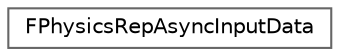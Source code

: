 digraph "Graphical Class Hierarchy"
{
 // INTERACTIVE_SVG=YES
 // LATEX_PDF_SIZE
  bgcolor="transparent";
  edge [fontname=Helvetica,fontsize=10,labelfontname=Helvetica,labelfontsize=10];
  node [fontname=Helvetica,fontsize=10,shape=box,height=0.2,width=0.4];
  rankdir="LR";
  Node0 [id="Node000000",label="FPhysicsRepAsyncInputData",height=0.2,width=0.4,color="grey40", fillcolor="white", style="filled",URL="$d3/d65/structFPhysicsRepAsyncInputData.html",tooltip="Final computed desired state passed into the physics sim."];
}
